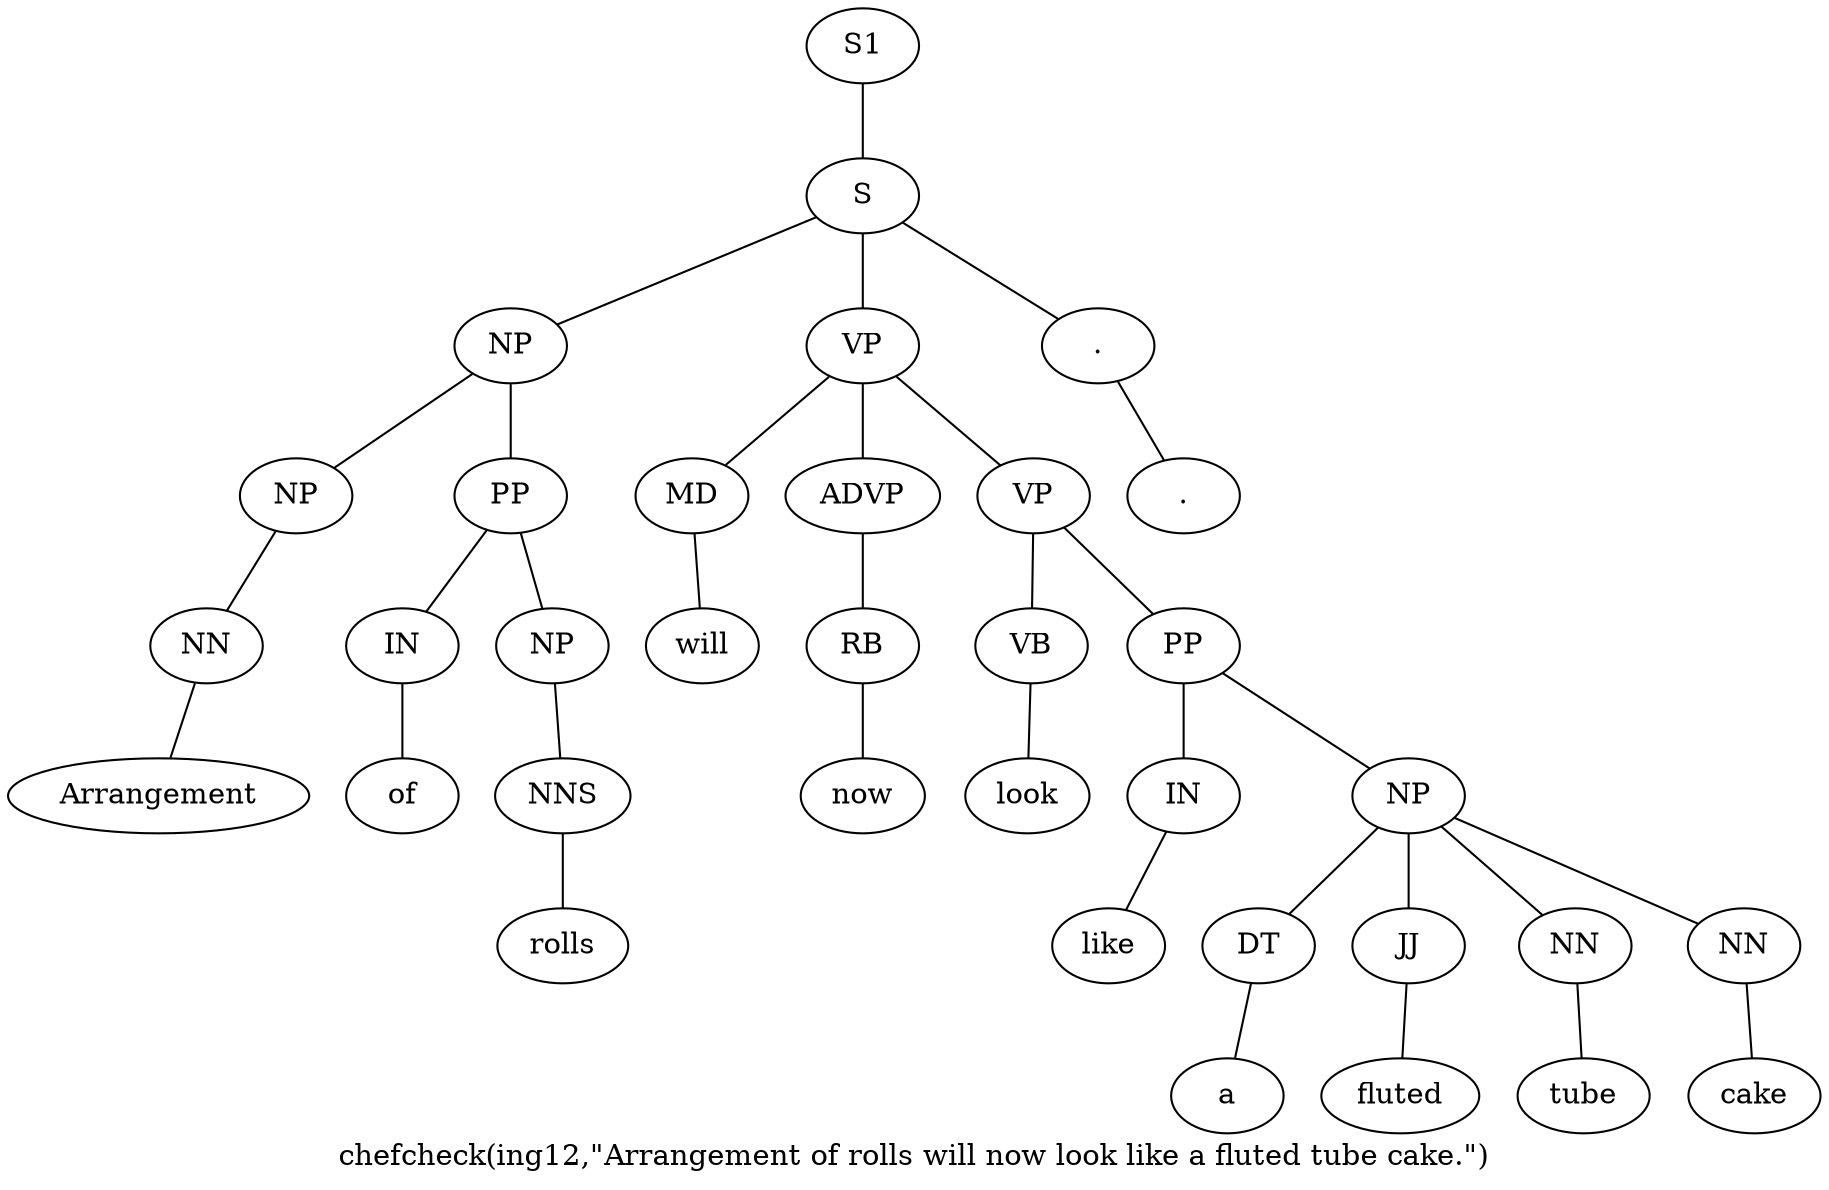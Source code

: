 graph SyntaxGraph {
	label = "chefcheck(ing12,\"Arrangement of rolls will now look like a fluted tube cake.\")";
	Node0 [label="S1"];
	Node1 [label="S"];
	Node2 [label="NP"];
	Node3 [label="NP"];
	Node4 [label="NN"];
	Node5 [label="Arrangement"];
	Node6 [label="PP"];
	Node7 [label="IN"];
	Node8 [label="of"];
	Node9 [label="NP"];
	Node10 [label="NNS"];
	Node11 [label="rolls"];
	Node12 [label="VP"];
	Node13 [label="MD"];
	Node14 [label="will"];
	Node15 [label="ADVP"];
	Node16 [label="RB"];
	Node17 [label="now"];
	Node18 [label="VP"];
	Node19 [label="VB"];
	Node20 [label="look"];
	Node21 [label="PP"];
	Node22 [label="IN"];
	Node23 [label="like"];
	Node24 [label="NP"];
	Node25 [label="DT"];
	Node26 [label="a"];
	Node27 [label="JJ"];
	Node28 [label="fluted"];
	Node29 [label="NN"];
	Node30 [label="tube"];
	Node31 [label="NN"];
	Node32 [label="cake"];
	Node33 [label="."];
	Node34 [label="."];

	Node0 -- Node1;
	Node1 -- Node2;
	Node1 -- Node12;
	Node1 -- Node33;
	Node2 -- Node3;
	Node2 -- Node6;
	Node3 -- Node4;
	Node4 -- Node5;
	Node6 -- Node7;
	Node6 -- Node9;
	Node7 -- Node8;
	Node9 -- Node10;
	Node10 -- Node11;
	Node12 -- Node13;
	Node12 -- Node15;
	Node12 -- Node18;
	Node13 -- Node14;
	Node15 -- Node16;
	Node16 -- Node17;
	Node18 -- Node19;
	Node18 -- Node21;
	Node19 -- Node20;
	Node21 -- Node22;
	Node21 -- Node24;
	Node22 -- Node23;
	Node24 -- Node25;
	Node24 -- Node27;
	Node24 -- Node29;
	Node24 -- Node31;
	Node25 -- Node26;
	Node27 -- Node28;
	Node29 -- Node30;
	Node31 -- Node32;
	Node33 -- Node34;
}